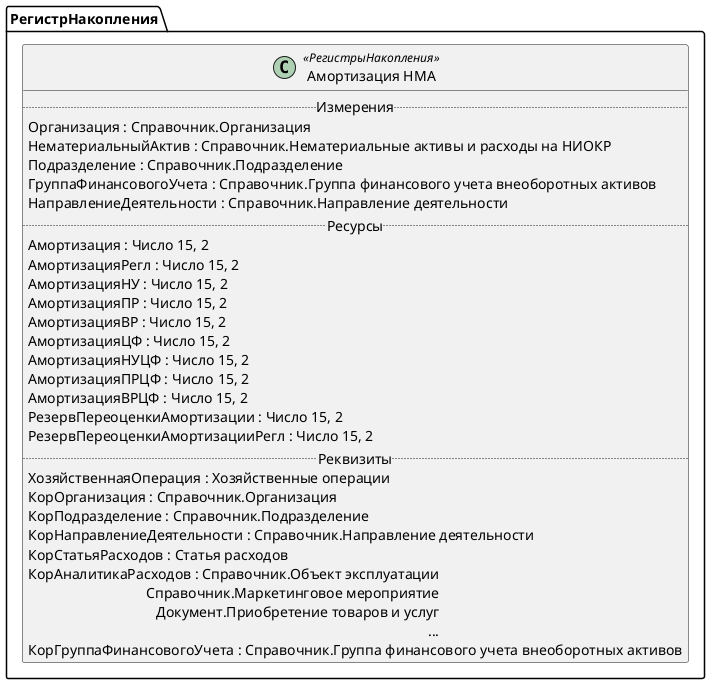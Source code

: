 ﻿@startuml АмортизацияНМА
'!include templates.wsd
'..\include templates.wsd
class РегистрНакопления.АмортизацияНМА as "Амортизация НМА" <<РегистрыНакопления>>
{
..Измерения..
Организация : Справочник.Организация
НематериальныйАктив : Справочник.Нематериальные активы и расходы на НИОКР
Подразделение : Справочник.Подразделение
ГруппаФинансовогоУчета : Справочник.Группа финансового учета внеоборотных активов
НаправлениеДеятельности : Справочник.Направление деятельности
..Ресурсы..
Амортизация : Число 15, 2
АмортизацияРегл : Число 15, 2
АмортизацияНУ : Число 15, 2
АмортизацияПР : Число 15, 2
АмортизацияВР : Число 15, 2
АмортизацияЦФ : Число 15, 2
АмортизацияНУЦФ : Число 15, 2
АмортизацияПРЦФ : Число 15, 2
АмортизацияВРЦФ : Число 15, 2
РезервПереоценкиАмортизации : Число 15, 2
РезервПереоценкиАмортизацииРегл : Число 15, 2
..Реквизиты..
ХозяйственнаяОперация : Хозяйственные операции
КорОрганизация : Справочник.Организация
КорПодразделение : Справочник.Подразделение
КорНаправлениеДеятельности : Справочник.Направление деятельности
КорСтатьяРасходов : Статья расходов
КорАналитикаРасходов : Справочник.Объект эксплуатации\rСправочник.Маркетинговое мероприятие\rДокумент.Приобретение товаров и услуг\r...
КорГруппаФинансовогоУчета : Справочник.Группа финансового учета внеоборотных активов
}
@enduml
